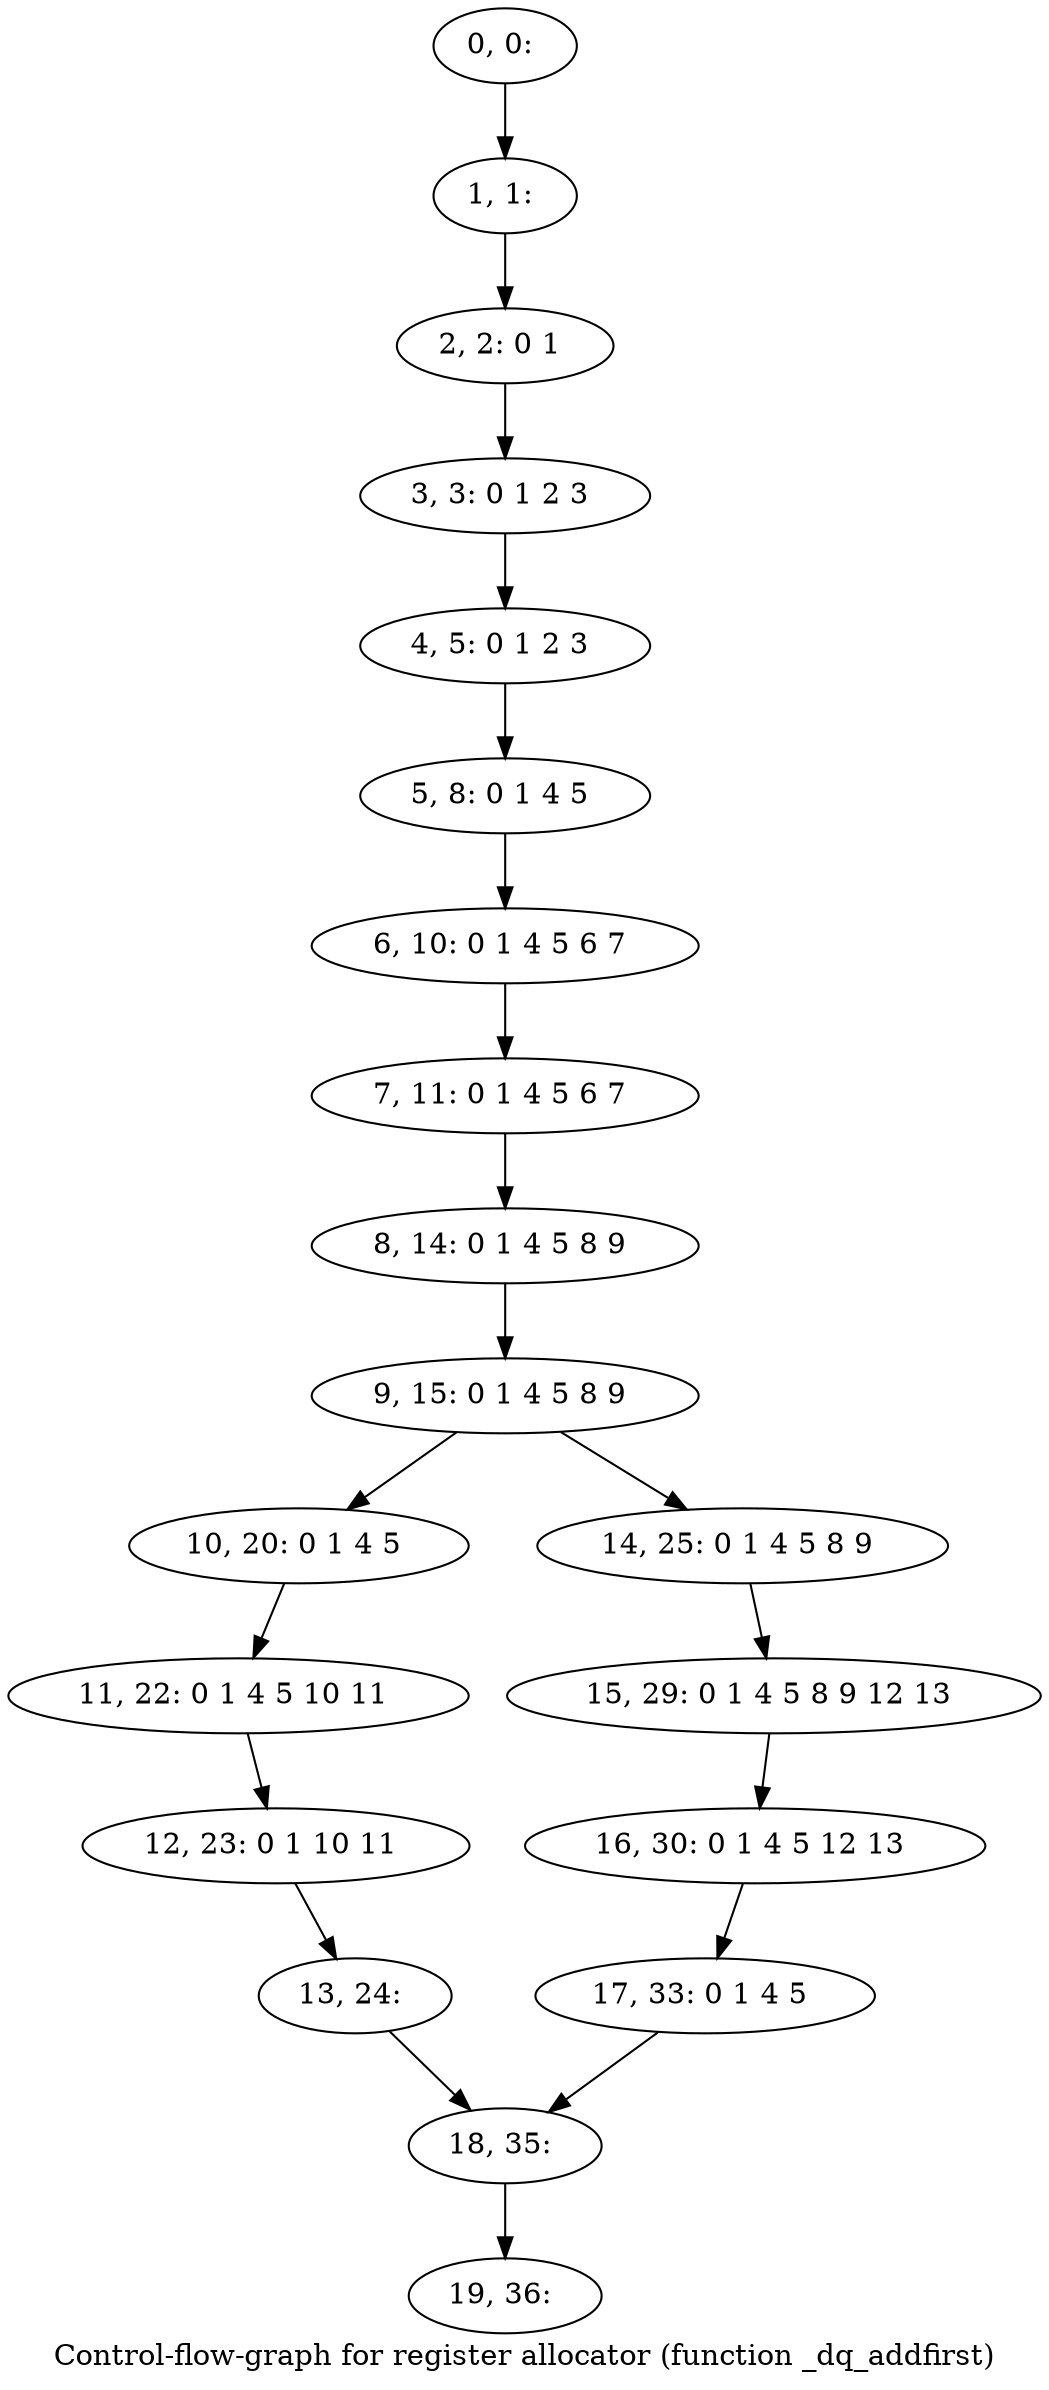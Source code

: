 digraph G {
graph [label="Control-flow-graph for register allocator (function _dq_addfirst)"]
0[label="0, 0: "];
1[label="1, 1: "];
2[label="2, 2: 0 1 "];
3[label="3, 3: 0 1 2 3 "];
4[label="4, 5: 0 1 2 3 "];
5[label="5, 8: 0 1 4 5 "];
6[label="6, 10: 0 1 4 5 6 7 "];
7[label="7, 11: 0 1 4 5 6 7 "];
8[label="8, 14: 0 1 4 5 8 9 "];
9[label="9, 15: 0 1 4 5 8 9 "];
10[label="10, 20: 0 1 4 5 "];
11[label="11, 22: 0 1 4 5 10 11 "];
12[label="12, 23: 0 1 10 11 "];
13[label="13, 24: "];
14[label="14, 25: 0 1 4 5 8 9 "];
15[label="15, 29: 0 1 4 5 8 9 12 13 "];
16[label="16, 30: 0 1 4 5 12 13 "];
17[label="17, 33: 0 1 4 5 "];
18[label="18, 35: "];
19[label="19, 36: "];
0->1 ;
1->2 ;
2->3 ;
3->4 ;
4->5 ;
5->6 ;
6->7 ;
7->8 ;
8->9 ;
9->10 ;
9->14 ;
10->11 ;
11->12 ;
12->13 ;
13->18 ;
14->15 ;
15->16 ;
16->17 ;
17->18 ;
18->19 ;
}
